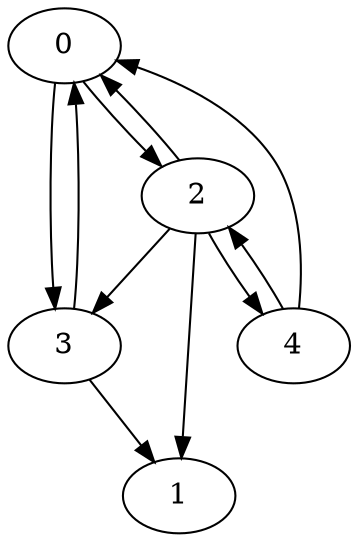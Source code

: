 strict digraph  {
0 [weight=0];
1 [weight=2];
2 [weight=1];
3 [weight=1];
4 [weight=2];
0 -> 3  [weight=2];
0 -> 2  [weight=0];
2 -> 3  [weight=1];
2 -> 1  [weight=2];
2 -> 4  [weight=2];
2 -> 0  [weight=2];
3 -> 0  [weight=1];
3 -> 1  [weight=0];
4 -> 0  [weight=0];
4 -> 2  [weight=1];
}
